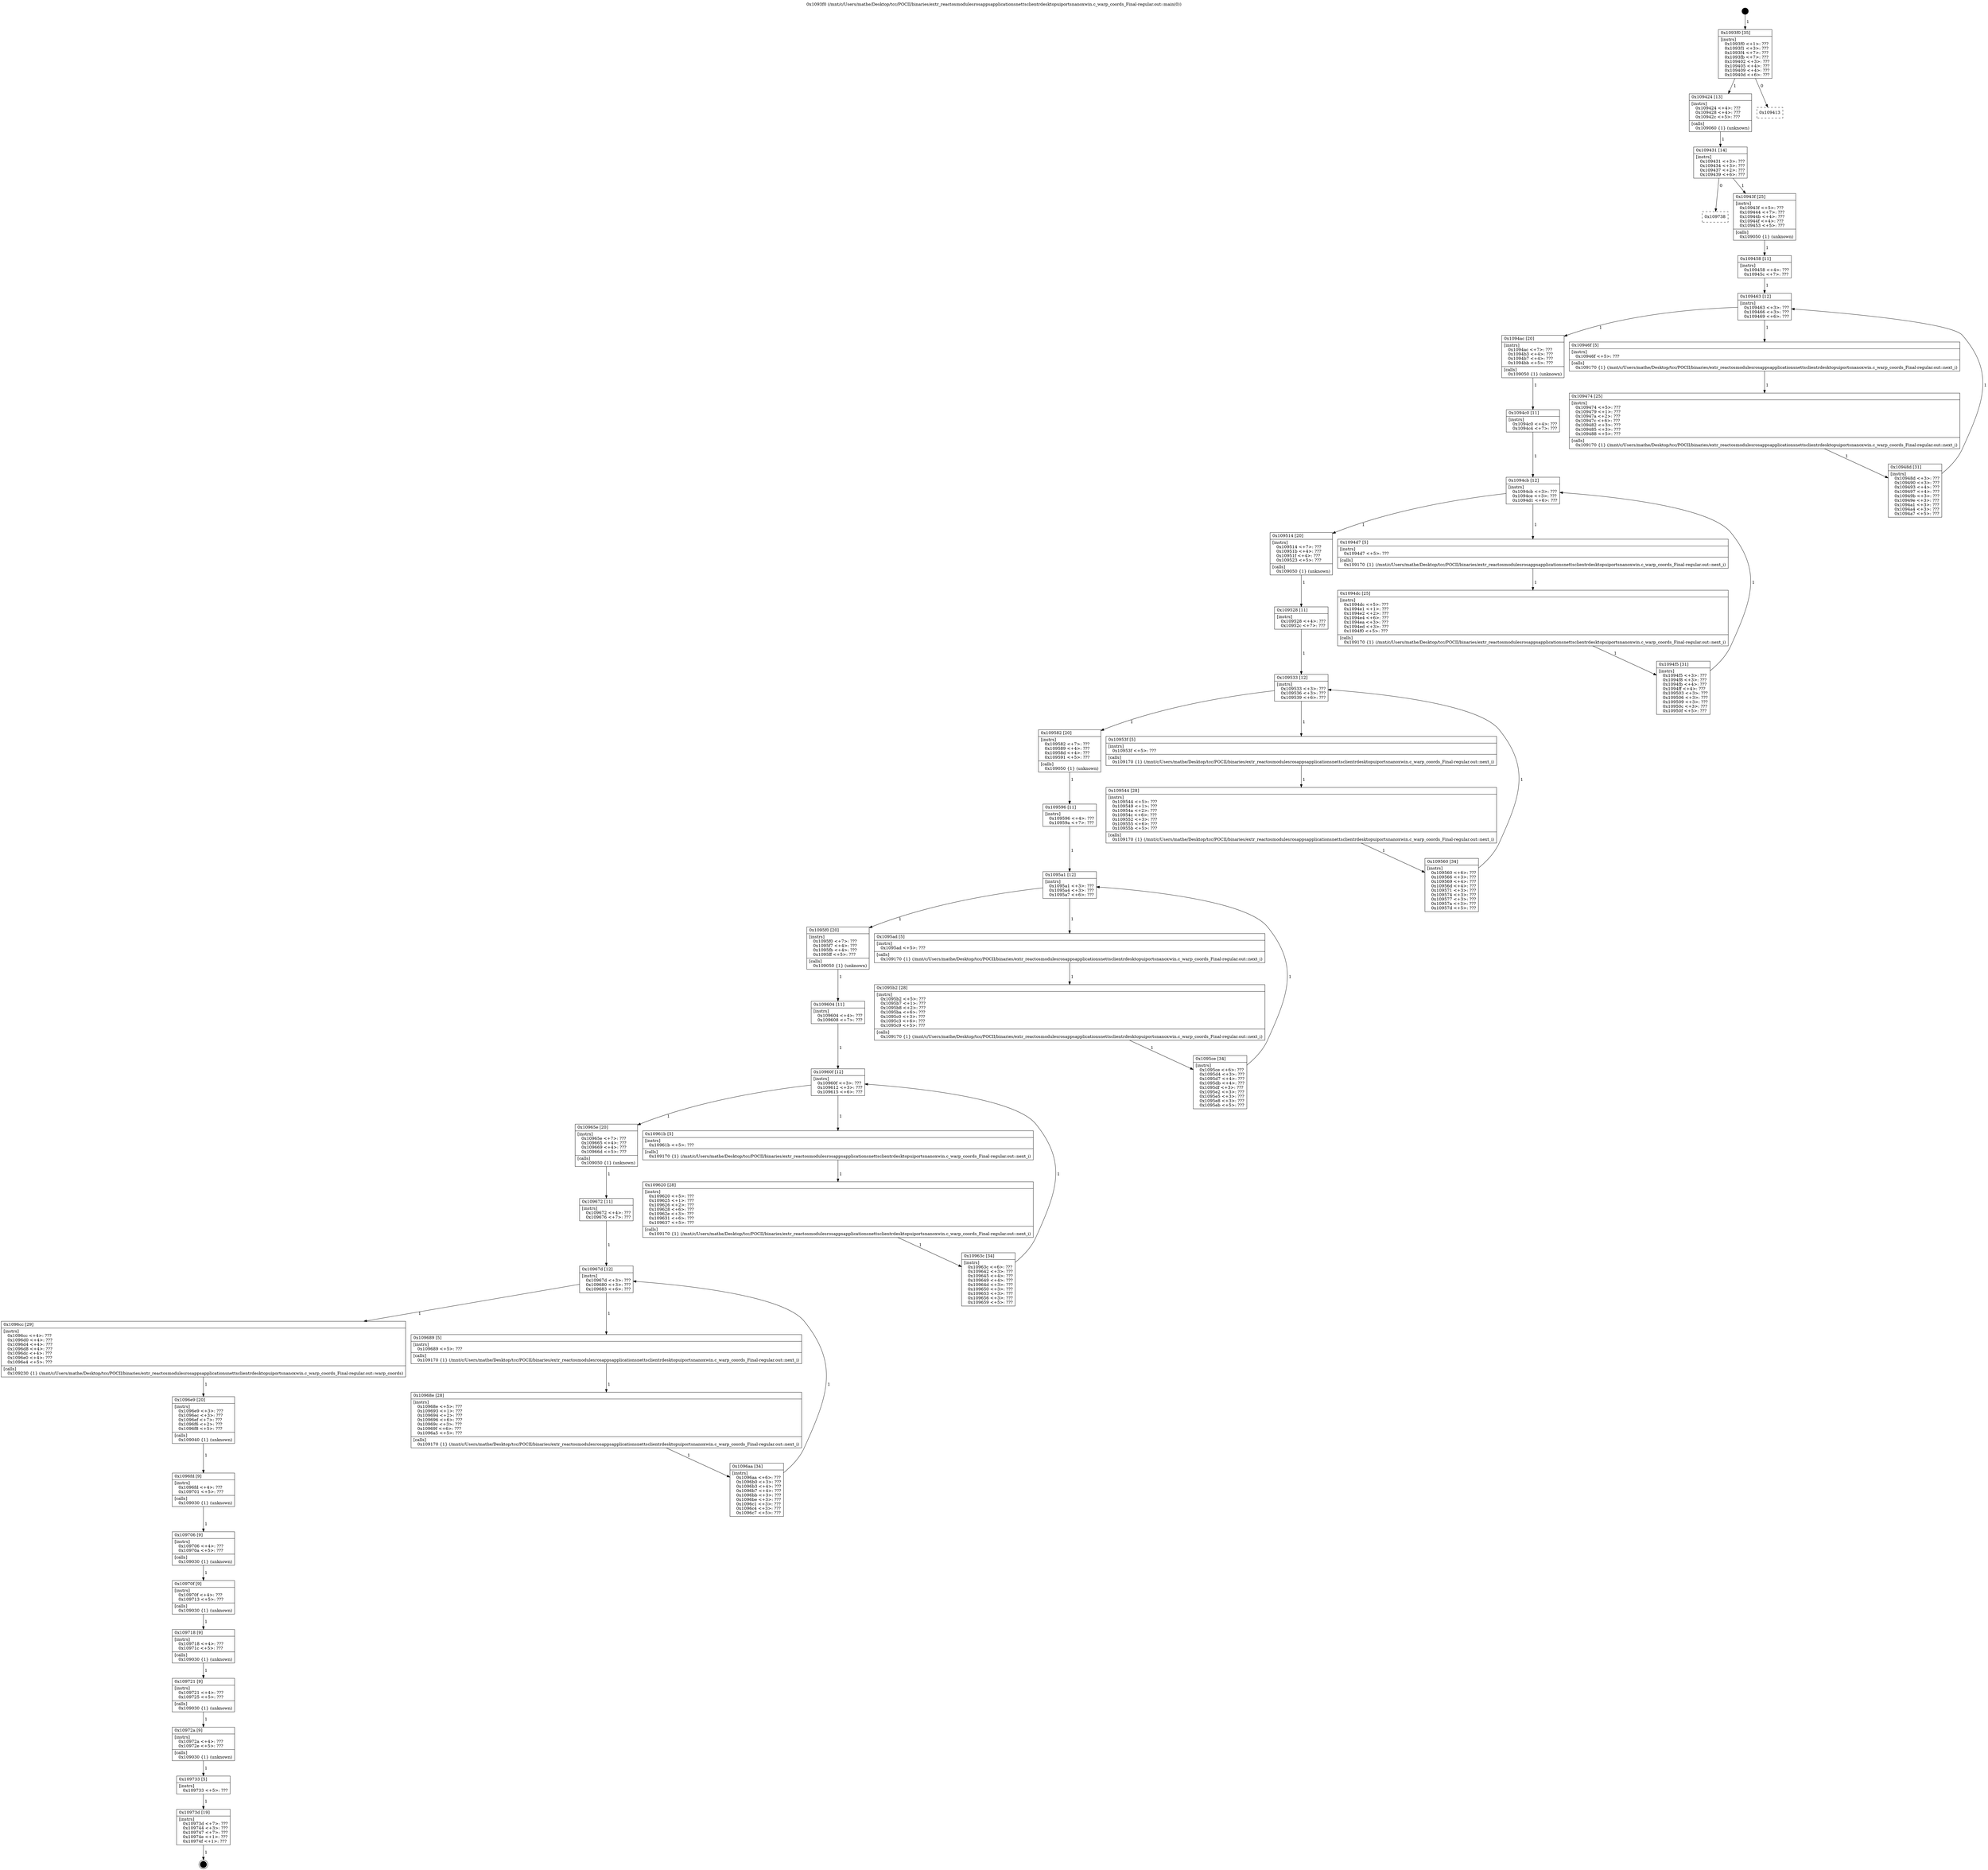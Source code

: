 digraph "0x1093f0" {
  label = "0x1093f0 (/mnt/c/Users/mathe/Desktop/tcc/POCII/binaries/extr_reactosmodulesrosappsapplicationsnettsclientrdesktopuiportsnanoxwin.c_warp_coords_Final-regular.out::main(0))"
  labelloc = "t"
  node[shape=record]

  Entry [label="",width=0.3,height=0.3,shape=circle,fillcolor=black,style=filled]
  "0x1093f0" [label="{
     0x1093f0 [35]\l
     | [instrs]\l
     &nbsp;&nbsp;0x1093f0 \<+1\>: ???\l
     &nbsp;&nbsp;0x1093f1 \<+3\>: ???\l
     &nbsp;&nbsp;0x1093f4 \<+7\>: ???\l
     &nbsp;&nbsp;0x1093fb \<+7\>: ???\l
     &nbsp;&nbsp;0x109402 \<+3\>: ???\l
     &nbsp;&nbsp;0x109405 \<+4\>: ???\l
     &nbsp;&nbsp;0x109409 \<+4\>: ???\l
     &nbsp;&nbsp;0x10940d \<+6\>: ???\l
  }"]
  "0x109424" [label="{
     0x109424 [13]\l
     | [instrs]\l
     &nbsp;&nbsp;0x109424 \<+4\>: ???\l
     &nbsp;&nbsp;0x109428 \<+4\>: ???\l
     &nbsp;&nbsp;0x10942c \<+5\>: ???\l
     | [calls]\l
     &nbsp;&nbsp;0x109060 \{1\} (unknown)\l
  }"]
  "0x109413" [label="{
     0x109413\l
  }", style=dashed]
  "0x109431" [label="{
     0x109431 [14]\l
     | [instrs]\l
     &nbsp;&nbsp;0x109431 \<+3\>: ???\l
     &nbsp;&nbsp;0x109434 \<+3\>: ???\l
     &nbsp;&nbsp;0x109437 \<+2\>: ???\l
     &nbsp;&nbsp;0x109439 \<+6\>: ???\l
  }"]
  "0x109738" [label="{
     0x109738\l
  }", style=dashed]
  "0x10943f" [label="{
     0x10943f [25]\l
     | [instrs]\l
     &nbsp;&nbsp;0x10943f \<+5\>: ???\l
     &nbsp;&nbsp;0x109444 \<+7\>: ???\l
     &nbsp;&nbsp;0x10944b \<+4\>: ???\l
     &nbsp;&nbsp;0x10944f \<+4\>: ???\l
     &nbsp;&nbsp;0x109453 \<+5\>: ???\l
     | [calls]\l
     &nbsp;&nbsp;0x109050 \{1\} (unknown)\l
  }"]
  Exit [label="",width=0.3,height=0.3,shape=circle,fillcolor=black,style=filled,peripheries=2]
  "0x109463" [label="{
     0x109463 [12]\l
     | [instrs]\l
     &nbsp;&nbsp;0x109463 \<+3\>: ???\l
     &nbsp;&nbsp;0x109466 \<+3\>: ???\l
     &nbsp;&nbsp;0x109469 \<+6\>: ???\l
  }"]
  "0x1094ac" [label="{
     0x1094ac [20]\l
     | [instrs]\l
     &nbsp;&nbsp;0x1094ac \<+7\>: ???\l
     &nbsp;&nbsp;0x1094b3 \<+4\>: ???\l
     &nbsp;&nbsp;0x1094b7 \<+4\>: ???\l
     &nbsp;&nbsp;0x1094bb \<+5\>: ???\l
     | [calls]\l
     &nbsp;&nbsp;0x109050 \{1\} (unknown)\l
  }"]
  "0x10946f" [label="{
     0x10946f [5]\l
     | [instrs]\l
     &nbsp;&nbsp;0x10946f \<+5\>: ???\l
     | [calls]\l
     &nbsp;&nbsp;0x109170 \{1\} (/mnt/c/Users/mathe/Desktop/tcc/POCII/binaries/extr_reactosmodulesrosappsapplicationsnettsclientrdesktopuiportsnanoxwin.c_warp_coords_Final-regular.out::next_i)\l
  }"]
  "0x109474" [label="{
     0x109474 [25]\l
     | [instrs]\l
     &nbsp;&nbsp;0x109474 \<+5\>: ???\l
     &nbsp;&nbsp;0x109479 \<+1\>: ???\l
     &nbsp;&nbsp;0x10947a \<+2\>: ???\l
     &nbsp;&nbsp;0x10947c \<+6\>: ???\l
     &nbsp;&nbsp;0x109482 \<+3\>: ???\l
     &nbsp;&nbsp;0x109485 \<+3\>: ???\l
     &nbsp;&nbsp;0x109488 \<+5\>: ???\l
     | [calls]\l
     &nbsp;&nbsp;0x109170 \{1\} (/mnt/c/Users/mathe/Desktop/tcc/POCII/binaries/extr_reactosmodulesrosappsapplicationsnettsclientrdesktopuiportsnanoxwin.c_warp_coords_Final-regular.out::next_i)\l
  }"]
  "0x10948d" [label="{
     0x10948d [31]\l
     | [instrs]\l
     &nbsp;&nbsp;0x10948d \<+3\>: ???\l
     &nbsp;&nbsp;0x109490 \<+3\>: ???\l
     &nbsp;&nbsp;0x109493 \<+4\>: ???\l
     &nbsp;&nbsp;0x109497 \<+4\>: ???\l
     &nbsp;&nbsp;0x10949b \<+3\>: ???\l
     &nbsp;&nbsp;0x10949e \<+3\>: ???\l
     &nbsp;&nbsp;0x1094a1 \<+3\>: ???\l
     &nbsp;&nbsp;0x1094a4 \<+3\>: ???\l
     &nbsp;&nbsp;0x1094a7 \<+5\>: ???\l
  }"]
  "0x109458" [label="{
     0x109458 [11]\l
     | [instrs]\l
     &nbsp;&nbsp;0x109458 \<+4\>: ???\l
     &nbsp;&nbsp;0x10945c \<+7\>: ???\l
  }"]
  "0x1094cb" [label="{
     0x1094cb [12]\l
     | [instrs]\l
     &nbsp;&nbsp;0x1094cb \<+3\>: ???\l
     &nbsp;&nbsp;0x1094ce \<+3\>: ???\l
     &nbsp;&nbsp;0x1094d1 \<+6\>: ???\l
  }"]
  "0x109514" [label="{
     0x109514 [20]\l
     | [instrs]\l
     &nbsp;&nbsp;0x109514 \<+7\>: ???\l
     &nbsp;&nbsp;0x10951b \<+4\>: ???\l
     &nbsp;&nbsp;0x10951f \<+4\>: ???\l
     &nbsp;&nbsp;0x109523 \<+5\>: ???\l
     | [calls]\l
     &nbsp;&nbsp;0x109050 \{1\} (unknown)\l
  }"]
  "0x1094d7" [label="{
     0x1094d7 [5]\l
     | [instrs]\l
     &nbsp;&nbsp;0x1094d7 \<+5\>: ???\l
     | [calls]\l
     &nbsp;&nbsp;0x109170 \{1\} (/mnt/c/Users/mathe/Desktop/tcc/POCII/binaries/extr_reactosmodulesrosappsapplicationsnettsclientrdesktopuiportsnanoxwin.c_warp_coords_Final-regular.out::next_i)\l
  }"]
  "0x1094dc" [label="{
     0x1094dc [25]\l
     | [instrs]\l
     &nbsp;&nbsp;0x1094dc \<+5\>: ???\l
     &nbsp;&nbsp;0x1094e1 \<+1\>: ???\l
     &nbsp;&nbsp;0x1094e2 \<+2\>: ???\l
     &nbsp;&nbsp;0x1094e4 \<+6\>: ???\l
     &nbsp;&nbsp;0x1094ea \<+3\>: ???\l
     &nbsp;&nbsp;0x1094ed \<+3\>: ???\l
     &nbsp;&nbsp;0x1094f0 \<+5\>: ???\l
     | [calls]\l
     &nbsp;&nbsp;0x109170 \{1\} (/mnt/c/Users/mathe/Desktop/tcc/POCII/binaries/extr_reactosmodulesrosappsapplicationsnettsclientrdesktopuiportsnanoxwin.c_warp_coords_Final-regular.out::next_i)\l
  }"]
  "0x1094f5" [label="{
     0x1094f5 [31]\l
     | [instrs]\l
     &nbsp;&nbsp;0x1094f5 \<+3\>: ???\l
     &nbsp;&nbsp;0x1094f8 \<+3\>: ???\l
     &nbsp;&nbsp;0x1094fb \<+4\>: ???\l
     &nbsp;&nbsp;0x1094ff \<+4\>: ???\l
     &nbsp;&nbsp;0x109503 \<+3\>: ???\l
     &nbsp;&nbsp;0x109506 \<+3\>: ???\l
     &nbsp;&nbsp;0x109509 \<+3\>: ???\l
     &nbsp;&nbsp;0x10950c \<+3\>: ???\l
     &nbsp;&nbsp;0x10950f \<+5\>: ???\l
  }"]
  "0x1094c0" [label="{
     0x1094c0 [11]\l
     | [instrs]\l
     &nbsp;&nbsp;0x1094c0 \<+4\>: ???\l
     &nbsp;&nbsp;0x1094c4 \<+7\>: ???\l
  }"]
  "0x109533" [label="{
     0x109533 [12]\l
     | [instrs]\l
     &nbsp;&nbsp;0x109533 \<+3\>: ???\l
     &nbsp;&nbsp;0x109536 \<+3\>: ???\l
     &nbsp;&nbsp;0x109539 \<+6\>: ???\l
  }"]
  "0x109582" [label="{
     0x109582 [20]\l
     | [instrs]\l
     &nbsp;&nbsp;0x109582 \<+7\>: ???\l
     &nbsp;&nbsp;0x109589 \<+4\>: ???\l
     &nbsp;&nbsp;0x10958d \<+4\>: ???\l
     &nbsp;&nbsp;0x109591 \<+5\>: ???\l
     | [calls]\l
     &nbsp;&nbsp;0x109050 \{1\} (unknown)\l
  }"]
  "0x10953f" [label="{
     0x10953f [5]\l
     | [instrs]\l
     &nbsp;&nbsp;0x10953f \<+5\>: ???\l
     | [calls]\l
     &nbsp;&nbsp;0x109170 \{1\} (/mnt/c/Users/mathe/Desktop/tcc/POCII/binaries/extr_reactosmodulesrosappsapplicationsnettsclientrdesktopuiportsnanoxwin.c_warp_coords_Final-regular.out::next_i)\l
  }"]
  "0x109544" [label="{
     0x109544 [28]\l
     | [instrs]\l
     &nbsp;&nbsp;0x109544 \<+5\>: ???\l
     &nbsp;&nbsp;0x109549 \<+1\>: ???\l
     &nbsp;&nbsp;0x10954a \<+2\>: ???\l
     &nbsp;&nbsp;0x10954c \<+6\>: ???\l
     &nbsp;&nbsp;0x109552 \<+3\>: ???\l
     &nbsp;&nbsp;0x109555 \<+6\>: ???\l
     &nbsp;&nbsp;0x10955b \<+5\>: ???\l
     | [calls]\l
     &nbsp;&nbsp;0x109170 \{1\} (/mnt/c/Users/mathe/Desktop/tcc/POCII/binaries/extr_reactosmodulesrosappsapplicationsnettsclientrdesktopuiportsnanoxwin.c_warp_coords_Final-regular.out::next_i)\l
  }"]
  "0x109560" [label="{
     0x109560 [34]\l
     | [instrs]\l
     &nbsp;&nbsp;0x109560 \<+6\>: ???\l
     &nbsp;&nbsp;0x109566 \<+3\>: ???\l
     &nbsp;&nbsp;0x109569 \<+4\>: ???\l
     &nbsp;&nbsp;0x10956d \<+4\>: ???\l
     &nbsp;&nbsp;0x109571 \<+3\>: ???\l
     &nbsp;&nbsp;0x109574 \<+3\>: ???\l
     &nbsp;&nbsp;0x109577 \<+3\>: ???\l
     &nbsp;&nbsp;0x10957a \<+3\>: ???\l
     &nbsp;&nbsp;0x10957d \<+5\>: ???\l
  }"]
  "0x109528" [label="{
     0x109528 [11]\l
     | [instrs]\l
     &nbsp;&nbsp;0x109528 \<+4\>: ???\l
     &nbsp;&nbsp;0x10952c \<+7\>: ???\l
  }"]
  "0x1095a1" [label="{
     0x1095a1 [12]\l
     | [instrs]\l
     &nbsp;&nbsp;0x1095a1 \<+3\>: ???\l
     &nbsp;&nbsp;0x1095a4 \<+3\>: ???\l
     &nbsp;&nbsp;0x1095a7 \<+6\>: ???\l
  }"]
  "0x1095f0" [label="{
     0x1095f0 [20]\l
     | [instrs]\l
     &nbsp;&nbsp;0x1095f0 \<+7\>: ???\l
     &nbsp;&nbsp;0x1095f7 \<+4\>: ???\l
     &nbsp;&nbsp;0x1095fb \<+4\>: ???\l
     &nbsp;&nbsp;0x1095ff \<+5\>: ???\l
     | [calls]\l
     &nbsp;&nbsp;0x109050 \{1\} (unknown)\l
  }"]
  "0x1095ad" [label="{
     0x1095ad [5]\l
     | [instrs]\l
     &nbsp;&nbsp;0x1095ad \<+5\>: ???\l
     | [calls]\l
     &nbsp;&nbsp;0x109170 \{1\} (/mnt/c/Users/mathe/Desktop/tcc/POCII/binaries/extr_reactosmodulesrosappsapplicationsnettsclientrdesktopuiportsnanoxwin.c_warp_coords_Final-regular.out::next_i)\l
  }"]
  "0x1095b2" [label="{
     0x1095b2 [28]\l
     | [instrs]\l
     &nbsp;&nbsp;0x1095b2 \<+5\>: ???\l
     &nbsp;&nbsp;0x1095b7 \<+1\>: ???\l
     &nbsp;&nbsp;0x1095b8 \<+2\>: ???\l
     &nbsp;&nbsp;0x1095ba \<+6\>: ???\l
     &nbsp;&nbsp;0x1095c0 \<+3\>: ???\l
     &nbsp;&nbsp;0x1095c3 \<+6\>: ???\l
     &nbsp;&nbsp;0x1095c9 \<+5\>: ???\l
     | [calls]\l
     &nbsp;&nbsp;0x109170 \{1\} (/mnt/c/Users/mathe/Desktop/tcc/POCII/binaries/extr_reactosmodulesrosappsapplicationsnettsclientrdesktopuiportsnanoxwin.c_warp_coords_Final-regular.out::next_i)\l
  }"]
  "0x1095ce" [label="{
     0x1095ce [34]\l
     | [instrs]\l
     &nbsp;&nbsp;0x1095ce \<+6\>: ???\l
     &nbsp;&nbsp;0x1095d4 \<+3\>: ???\l
     &nbsp;&nbsp;0x1095d7 \<+4\>: ???\l
     &nbsp;&nbsp;0x1095db \<+4\>: ???\l
     &nbsp;&nbsp;0x1095df \<+3\>: ???\l
     &nbsp;&nbsp;0x1095e2 \<+3\>: ???\l
     &nbsp;&nbsp;0x1095e5 \<+3\>: ???\l
     &nbsp;&nbsp;0x1095e8 \<+3\>: ???\l
     &nbsp;&nbsp;0x1095eb \<+5\>: ???\l
  }"]
  "0x109596" [label="{
     0x109596 [11]\l
     | [instrs]\l
     &nbsp;&nbsp;0x109596 \<+4\>: ???\l
     &nbsp;&nbsp;0x10959a \<+7\>: ???\l
  }"]
  "0x10960f" [label="{
     0x10960f [12]\l
     | [instrs]\l
     &nbsp;&nbsp;0x10960f \<+3\>: ???\l
     &nbsp;&nbsp;0x109612 \<+3\>: ???\l
     &nbsp;&nbsp;0x109615 \<+6\>: ???\l
  }"]
  "0x10965e" [label="{
     0x10965e [20]\l
     | [instrs]\l
     &nbsp;&nbsp;0x10965e \<+7\>: ???\l
     &nbsp;&nbsp;0x109665 \<+4\>: ???\l
     &nbsp;&nbsp;0x109669 \<+4\>: ???\l
     &nbsp;&nbsp;0x10966d \<+5\>: ???\l
     | [calls]\l
     &nbsp;&nbsp;0x109050 \{1\} (unknown)\l
  }"]
  "0x10961b" [label="{
     0x10961b [5]\l
     | [instrs]\l
     &nbsp;&nbsp;0x10961b \<+5\>: ???\l
     | [calls]\l
     &nbsp;&nbsp;0x109170 \{1\} (/mnt/c/Users/mathe/Desktop/tcc/POCII/binaries/extr_reactosmodulesrosappsapplicationsnettsclientrdesktopuiportsnanoxwin.c_warp_coords_Final-regular.out::next_i)\l
  }"]
  "0x109620" [label="{
     0x109620 [28]\l
     | [instrs]\l
     &nbsp;&nbsp;0x109620 \<+5\>: ???\l
     &nbsp;&nbsp;0x109625 \<+1\>: ???\l
     &nbsp;&nbsp;0x109626 \<+2\>: ???\l
     &nbsp;&nbsp;0x109628 \<+6\>: ???\l
     &nbsp;&nbsp;0x10962e \<+3\>: ???\l
     &nbsp;&nbsp;0x109631 \<+6\>: ???\l
     &nbsp;&nbsp;0x109637 \<+5\>: ???\l
     | [calls]\l
     &nbsp;&nbsp;0x109170 \{1\} (/mnt/c/Users/mathe/Desktop/tcc/POCII/binaries/extr_reactosmodulesrosappsapplicationsnettsclientrdesktopuiportsnanoxwin.c_warp_coords_Final-regular.out::next_i)\l
  }"]
  "0x10963c" [label="{
     0x10963c [34]\l
     | [instrs]\l
     &nbsp;&nbsp;0x10963c \<+6\>: ???\l
     &nbsp;&nbsp;0x109642 \<+3\>: ???\l
     &nbsp;&nbsp;0x109645 \<+4\>: ???\l
     &nbsp;&nbsp;0x109649 \<+4\>: ???\l
     &nbsp;&nbsp;0x10964d \<+3\>: ???\l
     &nbsp;&nbsp;0x109650 \<+3\>: ???\l
     &nbsp;&nbsp;0x109653 \<+3\>: ???\l
     &nbsp;&nbsp;0x109656 \<+3\>: ???\l
     &nbsp;&nbsp;0x109659 \<+5\>: ???\l
  }"]
  "0x109604" [label="{
     0x109604 [11]\l
     | [instrs]\l
     &nbsp;&nbsp;0x109604 \<+4\>: ???\l
     &nbsp;&nbsp;0x109608 \<+7\>: ???\l
  }"]
  "0x10967d" [label="{
     0x10967d [12]\l
     | [instrs]\l
     &nbsp;&nbsp;0x10967d \<+3\>: ???\l
     &nbsp;&nbsp;0x109680 \<+3\>: ???\l
     &nbsp;&nbsp;0x109683 \<+6\>: ???\l
  }"]
  "0x1096cc" [label="{
     0x1096cc [29]\l
     | [instrs]\l
     &nbsp;&nbsp;0x1096cc \<+4\>: ???\l
     &nbsp;&nbsp;0x1096d0 \<+4\>: ???\l
     &nbsp;&nbsp;0x1096d4 \<+4\>: ???\l
     &nbsp;&nbsp;0x1096d8 \<+4\>: ???\l
     &nbsp;&nbsp;0x1096dc \<+4\>: ???\l
     &nbsp;&nbsp;0x1096e0 \<+4\>: ???\l
     &nbsp;&nbsp;0x1096e4 \<+5\>: ???\l
     | [calls]\l
     &nbsp;&nbsp;0x109230 \{1\} (/mnt/c/Users/mathe/Desktop/tcc/POCII/binaries/extr_reactosmodulesrosappsapplicationsnettsclientrdesktopuiportsnanoxwin.c_warp_coords_Final-regular.out::warp_coords)\l
  }"]
  "0x109689" [label="{
     0x109689 [5]\l
     | [instrs]\l
     &nbsp;&nbsp;0x109689 \<+5\>: ???\l
     | [calls]\l
     &nbsp;&nbsp;0x109170 \{1\} (/mnt/c/Users/mathe/Desktop/tcc/POCII/binaries/extr_reactosmodulesrosappsapplicationsnettsclientrdesktopuiportsnanoxwin.c_warp_coords_Final-regular.out::next_i)\l
  }"]
  "0x10968e" [label="{
     0x10968e [28]\l
     | [instrs]\l
     &nbsp;&nbsp;0x10968e \<+5\>: ???\l
     &nbsp;&nbsp;0x109693 \<+1\>: ???\l
     &nbsp;&nbsp;0x109694 \<+2\>: ???\l
     &nbsp;&nbsp;0x109696 \<+6\>: ???\l
     &nbsp;&nbsp;0x10969c \<+3\>: ???\l
     &nbsp;&nbsp;0x10969f \<+6\>: ???\l
     &nbsp;&nbsp;0x1096a5 \<+5\>: ???\l
     | [calls]\l
     &nbsp;&nbsp;0x109170 \{1\} (/mnt/c/Users/mathe/Desktop/tcc/POCII/binaries/extr_reactosmodulesrosappsapplicationsnettsclientrdesktopuiportsnanoxwin.c_warp_coords_Final-regular.out::next_i)\l
  }"]
  "0x1096aa" [label="{
     0x1096aa [34]\l
     | [instrs]\l
     &nbsp;&nbsp;0x1096aa \<+6\>: ???\l
     &nbsp;&nbsp;0x1096b0 \<+3\>: ???\l
     &nbsp;&nbsp;0x1096b3 \<+4\>: ???\l
     &nbsp;&nbsp;0x1096b7 \<+4\>: ???\l
     &nbsp;&nbsp;0x1096bb \<+3\>: ???\l
     &nbsp;&nbsp;0x1096be \<+3\>: ???\l
     &nbsp;&nbsp;0x1096c1 \<+3\>: ???\l
     &nbsp;&nbsp;0x1096c4 \<+3\>: ???\l
     &nbsp;&nbsp;0x1096c7 \<+5\>: ???\l
  }"]
  "0x109672" [label="{
     0x109672 [11]\l
     | [instrs]\l
     &nbsp;&nbsp;0x109672 \<+4\>: ???\l
     &nbsp;&nbsp;0x109676 \<+7\>: ???\l
  }"]
  "0x1096e9" [label="{
     0x1096e9 [20]\l
     | [instrs]\l
     &nbsp;&nbsp;0x1096e9 \<+3\>: ???\l
     &nbsp;&nbsp;0x1096ec \<+3\>: ???\l
     &nbsp;&nbsp;0x1096ef \<+7\>: ???\l
     &nbsp;&nbsp;0x1096f6 \<+2\>: ???\l
     &nbsp;&nbsp;0x1096f8 \<+5\>: ???\l
     | [calls]\l
     &nbsp;&nbsp;0x109040 \{1\} (unknown)\l
  }"]
  "0x1096fd" [label="{
     0x1096fd [9]\l
     | [instrs]\l
     &nbsp;&nbsp;0x1096fd \<+4\>: ???\l
     &nbsp;&nbsp;0x109701 \<+5\>: ???\l
     | [calls]\l
     &nbsp;&nbsp;0x109030 \{1\} (unknown)\l
  }"]
  "0x109706" [label="{
     0x109706 [9]\l
     | [instrs]\l
     &nbsp;&nbsp;0x109706 \<+4\>: ???\l
     &nbsp;&nbsp;0x10970a \<+5\>: ???\l
     | [calls]\l
     &nbsp;&nbsp;0x109030 \{1\} (unknown)\l
  }"]
  "0x10970f" [label="{
     0x10970f [9]\l
     | [instrs]\l
     &nbsp;&nbsp;0x10970f \<+4\>: ???\l
     &nbsp;&nbsp;0x109713 \<+5\>: ???\l
     | [calls]\l
     &nbsp;&nbsp;0x109030 \{1\} (unknown)\l
  }"]
  "0x109718" [label="{
     0x109718 [9]\l
     | [instrs]\l
     &nbsp;&nbsp;0x109718 \<+4\>: ???\l
     &nbsp;&nbsp;0x10971c \<+5\>: ???\l
     | [calls]\l
     &nbsp;&nbsp;0x109030 \{1\} (unknown)\l
  }"]
  "0x109721" [label="{
     0x109721 [9]\l
     | [instrs]\l
     &nbsp;&nbsp;0x109721 \<+4\>: ???\l
     &nbsp;&nbsp;0x109725 \<+5\>: ???\l
     | [calls]\l
     &nbsp;&nbsp;0x109030 \{1\} (unknown)\l
  }"]
  "0x10972a" [label="{
     0x10972a [9]\l
     | [instrs]\l
     &nbsp;&nbsp;0x10972a \<+4\>: ???\l
     &nbsp;&nbsp;0x10972e \<+5\>: ???\l
     | [calls]\l
     &nbsp;&nbsp;0x109030 \{1\} (unknown)\l
  }"]
  "0x109733" [label="{
     0x109733 [5]\l
     | [instrs]\l
     &nbsp;&nbsp;0x109733 \<+5\>: ???\l
  }"]
  "0x10973d" [label="{
     0x10973d [19]\l
     | [instrs]\l
     &nbsp;&nbsp;0x10973d \<+7\>: ???\l
     &nbsp;&nbsp;0x109744 \<+3\>: ???\l
     &nbsp;&nbsp;0x109747 \<+7\>: ???\l
     &nbsp;&nbsp;0x10974e \<+1\>: ???\l
     &nbsp;&nbsp;0x10974f \<+1\>: ???\l
  }"]
  Entry -> "0x1093f0" [label=" 1"]
  "0x1093f0" -> "0x109424" [label=" 1"]
  "0x1093f0" -> "0x109413" [label=" 0"]
  "0x109424" -> "0x109431" [label=" 1"]
  "0x109431" -> "0x109738" [label=" 0"]
  "0x109431" -> "0x10943f" [label=" 1"]
  "0x10973d" -> Exit [label=" 1"]
  "0x10943f" -> "0x109458" [label=" 1"]
  "0x109463" -> "0x1094ac" [label=" 1"]
  "0x109463" -> "0x10946f" [label=" 1"]
  "0x10946f" -> "0x109474" [label=" 1"]
  "0x109474" -> "0x10948d" [label=" 1"]
  "0x109458" -> "0x109463" [label=" 1"]
  "0x10948d" -> "0x109463" [label=" 1"]
  "0x1094ac" -> "0x1094c0" [label=" 1"]
  "0x1094cb" -> "0x109514" [label=" 1"]
  "0x1094cb" -> "0x1094d7" [label=" 1"]
  "0x1094d7" -> "0x1094dc" [label=" 1"]
  "0x1094dc" -> "0x1094f5" [label=" 1"]
  "0x1094c0" -> "0x1094cb" [label=" 1"]
  "0x1094f5" -> "0x1094cb" [label=" 1"]
  "0x109514" -> "0x109528" [label=" 1"]
  "0x109533" -> "0x109582" [label=" 1"]
  "0x109533" -> "0x10953f" [label=" 1"]
  "0x10953f" -> "0x109544" [label=" 1"]
  "0x109544" -> "0x109560" [label=" 1"]
  "0x109528" -> "0x109533" [label=" 1"]
  "0x109560" -> "0x109533" [label=" 1"]
  "0x109582" -> "0x109596" [label=" 1"]
  "0x1095a1" -> "0x1095f0" [label=" 1"]
  "0x1095a1" -> "0x1095ad" [label=" 1"]
  "0x1095ad" -> "0x1095b2" [label=" 1"]
  "0x1095b2" -> "0x1095ce" [label=" 1"]
  "0x109596" -> "0x1095a1" [label=" 1"]
  "0x1095ce" -> "0x1095a1" [label=" 1"]
  "0x1095f0" -> "0x109604" [label=" 1"]
  "0x10960f" -> "0x10965e" [label=" 1"]
  "0x10960f" -> "0x10961b" [label=" 1"]
  "0x10961b" -> "0x109620" [label=" 1"]
  "0x109620" -> "0x10963c" [label=" 1"]
  "0x109604" -> "0x10960f" [label=" 1"]
  "0x10963c" -> "0x10960f" [label=" 1"]
  "0x10965e" -> "0x109672" [label=" 1"]
  "0x10967d" -> "0x1096cc" [label=" 1"]
  "0x10967d" -> "0x109689" [label=" 1"]
  "0x109689" -> "0x10968e" [label=" 1"]
  "0x10968e" -> "0x1096aa" [label=" 1"]
  "0x109672" -> "0x10967d" [label=" 1"]
  "0x1096aa" -> "0x10967d" [label=" 1"]
  "0x1096cc" -> "0x1096e9" [label=" 1"]
  "0x1096e9" -> "0x1096fd" [label=" 1"]
  "0x1096fd" -> "0x109706" [label=" 1"]
  "0x109706" -> "0x10970f" [label=" 1"]
  "0x10970f" -> "0x109718" [label=" 1"]
  "0x109718" -> "0x109721" [label=" 1"]
  "0x109721" -> "0x10972a" [label=" 1"]
  "0x10972a" -> "0x109733" [label=" 1"]
  "0x109733" -> "0x10973d" [label=" 1"]
}
